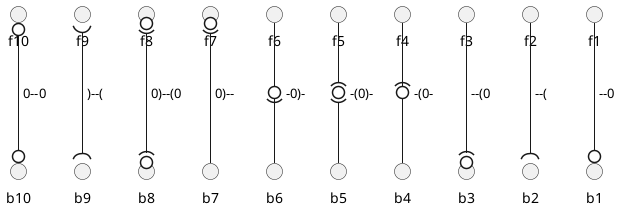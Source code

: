 @startuml
skinparam rectangle {
    roundCorner<<Concept2>> 10
}

rectangle "事件系统" <<Concept1>> {
rectangle "Example 1" <<Concept1>> as ex1
rectangle "Another rectangle"
}


@startuml
'left to right direction
skinparam nodesep 10

f10 0--0 b10 : "" 0--0 ""
f9 )--(  b9  : "" )--( ""
f8 0)--(0 b8 : "" 0)--(0""
f7 0)--  b7  : "" 0)-- ""
f6 -0)-  b6  : "" -0)- ""
f5 -(0)- b5  : "" -(0)-""
f4 -(0-  b4  : "" -(0- ""
f3 --(0  b3  : "" --(0 ""
f2 --(   b2  : "" --(  ""
f1 --0   b1  : "" --0  ""
@enduml


@startuml
actor actor             #aliceblue;line:blue;line.dotted;text:blue
actor/ "actor/"         #aliceblue;line:blue;line.dotted;text:blue
agent agent             #aliceblue;line:blue;line.dotted;text:blue
artifact artifact       #aliceblue;line:blue;line.dotted;text:blue
boundary boundary       #aliceblue;line:blue;line.dotted;text:blue
card card               #aliceblue;line:blue;line.dotted;text:blue
circle circle           #aliceblue;line:blue;line.dotted;text:blue
cloud cloud             #aliceblue;line:blue;line.dotted;text:blue
collections collections #aliceblue;line:blue;line.dotted;text:blue
component component     #aliceblue;line:blue;line.dotted;text:blue
control control         #aliceblue;line:blue;line.dotted;text:blue
database database       #aliceblue;line:blue;line.dotted;text:blue
entity entity           #aliceblue;line:blue;line.dotted;text:blue
file file               #aliceblue;line:blue;line.dotted;text:blue
folder folder           #aliceblue;line:blue;line.dotted;text:blue
frame frame             #aliceblue;line:blue;line.dotted;text:blue
hexagon hexagon         #aliceblue;line:blue;line.dotted;text:blue
interface interface     #aliceblue;line:blue;line.dotted;text:blue
label label             #aliceblue;line:blue;line.dotted;text:blue
node node               #aliceblue;line:blue;line.dotted;text:blue
package package         #aliceblue;line:blue;line.dotted;text:blue
person person           #aliceblue;line:blue;line.dotted;text:blue
queue queue             #aliceblue;line:blue;line.dotted;text:blue
rectangle rectangle     #aliceblue;line:blue;line.dotted;text:blue
stack stack             #aliceblue;line:blue;line.dotted;text:blue
storage storage         #aliceblue;line:blue;line.dotted;text:blue
usecase usecase         #aliceblue;line:blue;line.dotted;text:blue
usecase/ "usecase/"     #aliceblue;line:blue;line.dotted;text:blue
@enduml

@startuml
<style>
componentDiagram {
  BackGroundColor palegreen
  LineThickness 1
  LineColor red
}
document {
  BackGroundColor white
}
</style>
actor actor
actor/ "actor/"
agent agent
artifact artifact
boundary boundary
card card
circle circle
cloud cloud
collections collections
component component
control control
database database
entity entity
file file
folder folder
frame frame
hexagon hexagon
interface interface
label label
node node
package package
person person
queue queue
rectangle rectangle
stack stack
storage storage
usecase usecase
usecase/ "usecase/"
@enduml


@startuml
<style>
actor {
  BackGroundColor #f80c12
  LineThickness 1
  LineColor black
}
agent {
  BackGroundColor #f80c12
  LineThickness 1
  LineColor black
}
artifact {
  BackGroundColor #ee1100
  LineThickness 1
  LineColor black
}
boundary {
  BackGroundColor #ee1100
  LineThickness 1
  LineColor black
}
card {
  BackGroundColor #ff3311
  LineThickness 1
  LineColor black
}
circle {
  BackGroundColor #ff3311
  LineThickness 1
  LineColor black
}
cloud {
  BackGroundColor #ff4422
  LineThickness 1
  LineColor black
}
collections {
  BackGroundColor #ff4422
  LineThickness 1
  LineColor black
}
component {
  BackGroundColor #ff6644
  LineThickness 1
  LineColor black
}
control {
  BackGroundColor #ff6644
  LineThickness 1
  LineColor black
}
database {
  BackGroundColor #ff9933
  LineThickness 1
  LineColor black
}
entity {
  BackGroundColor #feae2d
  LineThickness 1
  LineColor black
}
file {
  BackGroundColor #feae2d
  LineThickness 1
  LineColor black
}
folder {
  BackGroundColor #ccbb33
  LineThickness 1
  LineColor black
}
frame {
  BackGroundColor #d0c310
  LineThickness 1
  LineColor black
}
hexagon {
  BackGroundColor #aacc22
  LineThickness 1
  LineColor black
}
interface {
  BackGroundColor #69d025
  LineThickness 1
  LineColor black
}
label {
  BackGroundColor black
  LineThickness 1
  LineColor black
}
node {
  BackGroundColor #22ccaa
  LineThickness 1
  LineColor black
}
package {
  BackGroundColor #12bdb9
  LineThickness 1
  LineColor black
}
person {
  BackGroundColor #11aabb
  LineThickness 1
  LineColor black
}
queue {
  BackGroundColor #11aabb
  LineThickness 1
  LineColor black
}
rectangle {
  BackGroundColor #4444dd
  LineThickness 1
  LineColor black
}
stack {
  BackGroundColor #3311bb
  LineThickness 1
  LineColor black
}
storage {
  BackGroundColor #3b0cbd
  LineThickness 1
  LineColor black
}
usecase {
  BackGroundColor #442299
  LineThickness 1
  LineColor black
}
</style>
actor actor
actor/ "actor/"
agent agent
artifact artifact
boundary boundary
card card
circle circle
cloud cloud
collections collections
component component
control control
database database
entity entity
file file
folder folder
frame frame
hexagon hexagon
interface interface
label label
node node
package package
person person
queue queue
rectangle rectangle
stack stack
storage storage
usecase usecase
usecase/ "usecase/"
@enduml


@startuml
<style>
artifact {
  BackGroundColor #ee1100
  LineThickness 1
  LineColor black
}
card {
  BackGroundColor #ff3311
  LineThickness 1
  LineColor black
}
cloud {
  BackGroundColor #ff4422
  LineThickness 1
  LineColor black
}
component {
  BackGroundColor #ff6644
  LineThickness 1
  LineColor black
}
database {
  BackGroundColor #ff9933
  LineThickness 1
  LineColor black
}
file {
  BackGroundColor #feae2d
  LineThickness 1
  LineColor black
}
folder {
  BackGroundColor #ccbb33
  LineThickness 1
  LineColor black
}
frame {
  BackGroundColor #d0c310
  LineThickness 1
  LineColor black
}
hexagon {
  BackGroundColor #aacc22
  LineThickness 1
  LineColor black
}
node {
  BackGroundColor #22ccaa
  LineThickness 1
  LineColor black
}
package {
  BackGroundColor #12bdb9
  LineThickness 1
  LineColor black
}
queue {
  BackGroundColor #11aabb
  LineThickness 1
  LineColor black
}
rectangle {
  BackGroundColor #4444dd
  LineThickness 1
  LineColor black
}
stack {
  BackGroundColor #3311bb
  LineThickness 1
  LineColor black
}
storage {
  BackGroundColor #3b0cbd
  LineThickness 1
  LineColor black
}

</style>
artifact artifact {
}
card card {
}
cloud cloud {
}
component component {
}
database database {
}
file file {
}
folder folder {
}
frame frame {
}
hexagon hexagon {
}
node node {
}
package package {
}
queue queue {
}
rectangle rectangle {
}
stack stack {
}
storage storage {
}
@enduml


@startuml
<style>
artifact {
  BackGroundColor #ee1100
  LineThickness 1
  LineColor black
}
card {
  BackGroundColor #ff3311
  LineThickness 1
  LineColor black
}
cloud {
  BackGroundColor #ff4422
  LineThickness 1
  LineColor black
}
component {
  BackGroundColor #ff6644
  LineThickness 1
  LineColor black
}
database {
  BackGroundColor #ff9933
  LineThickness 1
  LineColor black
}
file {
  BackGroundColor #feae2d
  LineThickness 1
  LineColor black
}
folder {
  BackGroundColor #ccbb33
  LineThickness 1
  LineColor black
}
frame {
  BackGroundColor #d0c310
  LineThickness 1
  LineColor black
}
hexagon {
  BackGroundColor #aacc22
  LineThickness 1
  LineColor black
}
node {
  BackGroundColor #22ccaa
  LineThickness 1
  LineColor black
}
package {
  BackGroundColor #12bdb9
  LineThickness 1
  LineColor black
}
queue {
  BackGroundColor #11aabb
  LineThickness 1
  LineColor black
}
rectangle {
  BackGroundColor #4444dd
  LineThickness 1
  LineColor black
}
stack {
  BackGroundColor #3311bb
  LineThickness 1
  LineColor black
}
storage {
  BackGroundColor #3b0cbd
  LineThickness 1
  LineColor black
}
</style>
artifact e1 as "artifact" {
file f1
}
card e2 as "card" {
file f2
}
cloud e3 as "cloud" {
file f3
}
component e4 as "component" {
file f4
}
database e5 as "database" {
file f5
}
file e6 as "file" {
file f6
}
folder e7 as "folder" {
file f7
}
frame e8 as "frame" {
file f8
}
hexagon e9 as "hexagon" {
file f9
}
node e10 as "node" {
file f10
}
package e11 as "package" {
file f11
}
queue e12 as "queue" {
file f12
}
rectangle e13 as "rectangle" {
file f13
}
stack e14 as "stack" {
file f14
}
storage e15 as "storage" {
file f15
}
@enduml



@enduml
